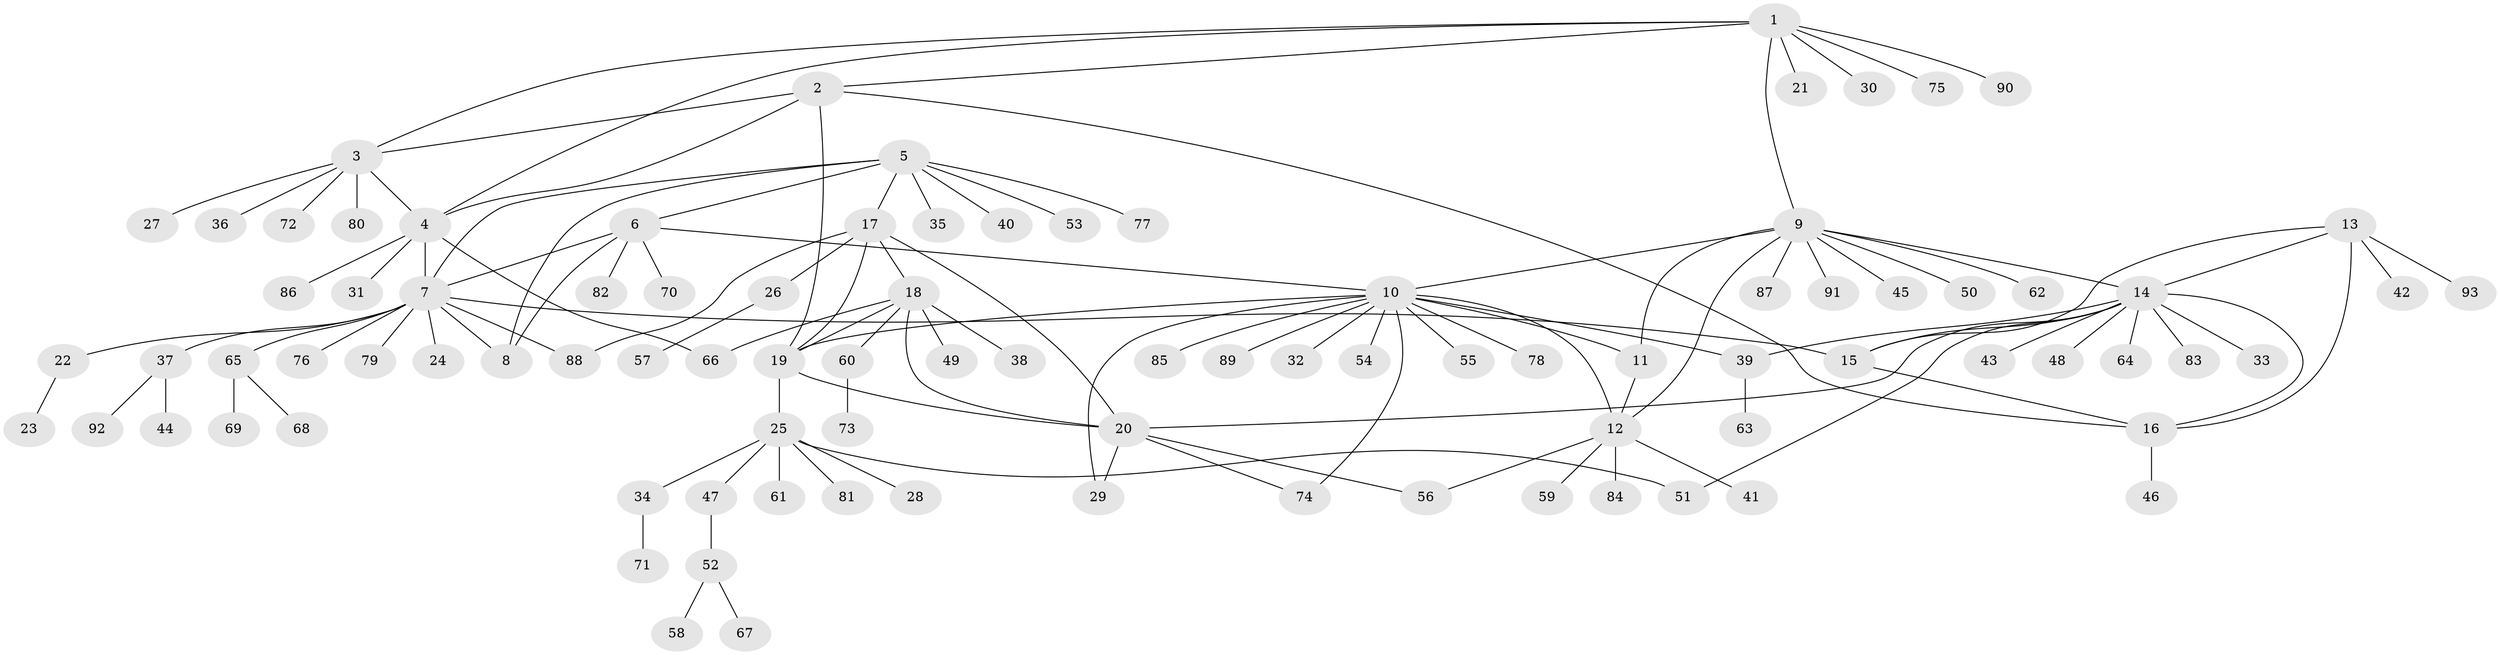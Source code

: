 // Generated by graph-tools (version 1.1) at 2025/16/03/09/25 04:16:09]
// undirected, 93 vertices, 120 edges
graph export_dot {
graph [start="1"]
  node [color=gray90,style=filled];
  1;
  2;
  3;
  4;
  5;
  6;
  7;
  8;
  9;
  10;
  11;
  12;
  13;
  14;
  15;
  16;
  17;
  18;
  19;
  20;
  21;
  22;
  23;
  24;
  25;
  26;
  27;
  28;
  29;
  30;
  31;
  32;
  33;
  34;
  35;
  36;
  37;
  38;
  39;
  40;
  41;
  42;
  43;
  44;
  45;
  46;
  47;
  48;
  49;
  50;
  51;
  52;
  53;
  54;
  55;
  56;
  57;
  58;
  59;
  60;
  61;
  62;
  63;
  64;
  65;
  66;
  67;
  68;
  69;
  70;
  71;
  72;
  73;
  74;
  75;
  76;
  77;
  78;
  79;
  80;
  81;
  82;
  83;
  84;
  85;
  86;
  87;
  88;
  89;
  90;
  91;
  92;
  93;
  1 -- 2;
  1 -- 3;
  1 -- 4;
  1 -- 9;
  1 -- 21;
  1 -- 30;
  1 -- 75;
  1 -- 90;
  2 -- 3;
  2 -- 4;
  2 -- 16;
  2 -- 19;
  3 -- 4;
  3 -- 27;
  3 -- 36;
  3 -- 72;
  3 -- 80;
  4 -- 7;
  4 -- 31;
  4 -- 66;
  4 -- 86;
  5 -- 6;
  5 -- 7;
  5 -- 8;
  5 -- 17;
  5 -- 35;
  5 -- 40;
  5 -- 53;
  5 -- 77;
  6 -- 7;
  6 -- 8;
  6 -- 10;
  6 -- 70;
  6 -- 82;
  7 -- 8;
  7 -- 15;
  7 -- 22;
  7 -- 24;
  7 -- 37;
  7 -- 65;
  7 -- 76;
  7 -- 79;
  7 -- 88;
  9 -- 10;
  9 -- 11;
  9 -- 12;
  9 -- 14;
  9 -- 45;
  9 -- 50;
  9 -- 62;
  9 -- 87;
  9 -- 91;
  10 -- 11;
  10 -- 12;
  10 -- 19;
  10 -- 29;
  10 -- 32;
  10 -- 39;
  10 -- 54;
  10 -- 55;
  10 -- 74;
  10 -- 78;
  10 -- 85;
  10 -- 89;
  11 -- 12;
  12 -- 41;
  12 -- 56;
  12 -- 59;
  12 -- 84;
  13 -- 14;
  13 -- 15;
  13 -- 16;
  13 -- 42;
  13 -- 93;
  14 -- 15;
  14 -- 16;
  14 -- 20;
  14 -- 33;
  14 -- 39;
  14 -- 43;
  14 -- 48;
  14 -- 51;
  14 -- 64;
  14 -- 83;
  15 -- 16;
  16 -- 46;
  17 -- 18;
  17 -- 19;
  17 -- 20;
  17 -- 26;
  17 -- 88;
  18 -- 19;
  18 -- 20;
  18 -- 38;
  18 -- 49;
  18 -- 60;
  18 -- 66;
  19 -- 20;
  19 -- 25;
  20 -- 29;
  20 -- 56;
  20 -- 74;
  22 -- 23;
  25 -- 28;
  25 -- 34;
  25 -- 47;
  25 -- 51;
  25 -- 61;
  25 -- 81;
  26 -- 57;
  34 -- 71;
  37 -- 44;
  37 -- 92;
  39 -- 63;
  47 -- 52;
  52 -- 58;
  52 -- 67;
  60 -- 73;
  65 -- 68;
  65 -- 69;
}
